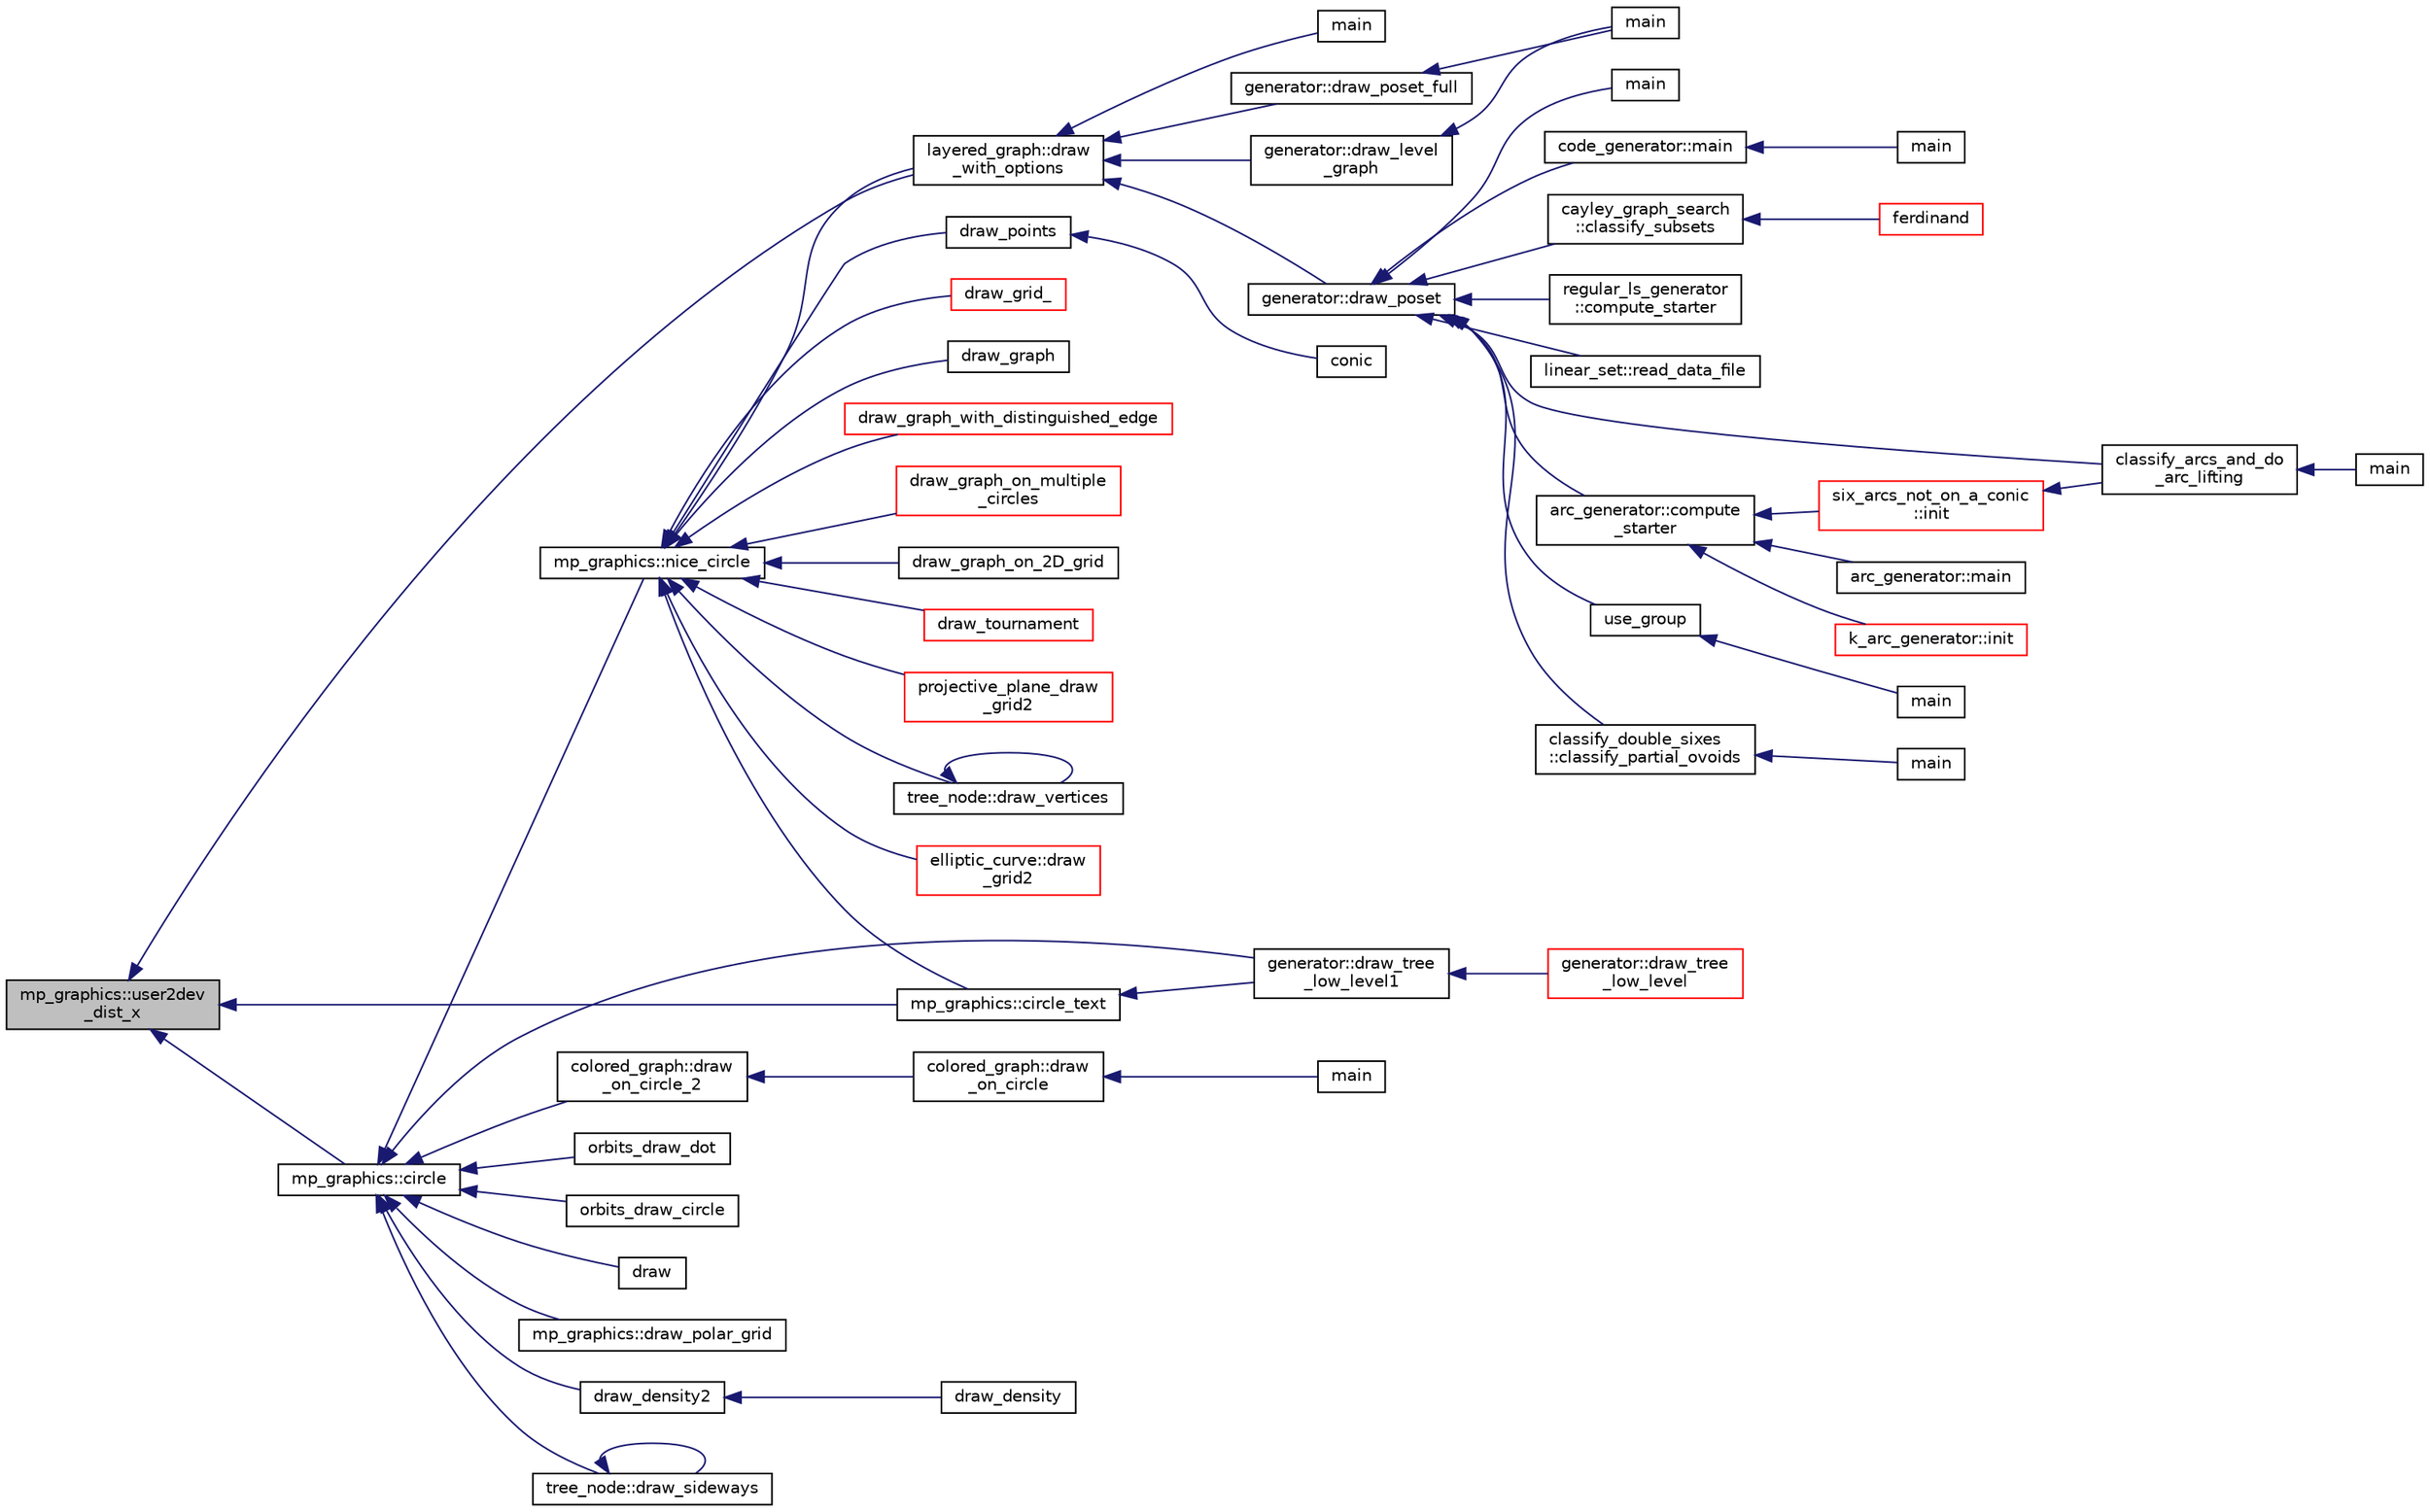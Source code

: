 digraph "mp_graphics::user2dev_dist_x"
{
  edge [fontname="Helvetica",fontsize="10",labelfontname="Helvetica",labelfontsize="10"];
  node [fontname="Helvetica",fontsize="10",shape=record];
  rankdir="LR";
  Node8284 [label="mp_graphics::user2dev\l_dist_x",height=0.2,width=0.4,color="black", fillcolor="grey75", style="filled", fontcolor="black"];
  Node8284 -> Node8285 [dir="back",color="midnightblue",fontsize="10",style="solid",fontname="Helvetica"];
  Node8285 [label="layered_graph::draw\l_with_options",height=0.2,width=0.4,color="black", fillcolor="white", style="filled",URL="$da/db1/classlayered__graph.html#a4c76e40c6cf5bfb2ab2df20c33e846bc"];
  Node8285 -> Node8286 [dir="back",color="midnightblue",fontsize="10",style="solid",fontname="Helvetica"];
  Node8286 [label="main",height=0.2,width=0.4,color="black", fillcolor="white", style="filled",URL="$da/d62/layered__graph__main_8_c.html#a217dbf8b442f20279ea00b898af96f52"];
  Node8285 -> Node8287 [dir="back",color="midnightblue",fontsize="10",style="solid",fontname="Helvetica"];
  Node8287 [label="generator::draw_poset_full",height=0.2,width=0.4,color="black", fillcolor="white", style="filled",URL="$d7/d73/classgenerator.html#a6f7f90e50993905db31342536ac59d8c"];
  Node8287 -> Node8288 [dir="back",color="midnightblue",fontsize="10",style="solid",fontname="Helvetica"];
  Node8288 [label="main",height=0.2,width=0.4,color="black", fillcolor="white", style="filled",URL="$de/d2d/graph_2graph_8_c.html#a217dbf8b442f20279ea00b898af96f52"];
  Node8285 -> Node8289 [dir="back",color="midnightblue",fontsize="10",style="solid",fontname="Helvetica"];
  Node8289 [label="generator::draw_poset",height=0.2,width=0.4,color="black", fillcolor="white", style="filled",URL="$d7/d73/classgenerator.html#aa4f99c75a86701ba85e514a294efdf3a"];
  Node8289 -> Node8290 [dir="back",color="midnightblue",fontsize="10",style="solid",fontname="Helvetica"];
  Node8290 [label="main",height=0.2,width=0.4,color="black", fillcolor="white", style="filled",URL="$d1/d5e/blt__main_8_c.html#a217dbf8b442f20279ea00b898af96f52"];
  Node8289 -> Node8291 [dir="back",color="midnightblue",fontsize="10",style="solid",fontname="Helvetica"];
  Node8291 [label="code_generator::main",height=0.2,width=0.4,color="black", fillcolor="white", style="filled",URL="$db/d37/classcode__generator.html#ab3cf3a306e4032c2b471ac95321c599f"];
  Node8291 -> Node8292 [dir="back",color="midnightblue",fontsize="10",style="solid",fontname="Helvetica"];
  Node8292 [label="main",height=0.2,width=0.4,color="black", fillcolor="white", style="filled",URL="$d4/d4f/codes_8_c.html#a217dbf8b442f20279ea00b898af96f52"];
  Node8289 -> Node8293 [dir="back",color="midnightblue",fontsize="10",style="solid",fontname="Helvetica"];
  Node8293 [label="cayley_graph_search\l::classify_subsets",height=0.2,width=0.4,color="black", fillcolor="white", style="filled",URL="$de/dae/classcayley__graph__search.html#a4cf8a90752e018a281481ac80ad52c4b"];
  Node8293 -> Node8294 [dir="back",color="midnightblue",fontsize="10",style="solid",fontname="Helvetica"];
  Node8294 [label="ferdinand",height=0.2,width=0.4,color="red", fillcolor="white", style="filled",URL="$da/df3/ferdinand_8_c.html#a322b57727d23cf5a0932f11c30ea18d9"];
  Node8289 -> Node8296 [dir="back",color="midnightblue",fontsize="10",style="solid",fontname="Helvetica"];
  Node8296 [label="regular_ls_generator\l::compute_starter",height=0.2,width=0.4,color="black", fillcolor="white", style="filled",URL="$d2/dd8/classregular__ls__generator.html#aa38907741058694a73194b02ceb4a53d"];
  Node8289 -> Node8297 [dir="back",color="midnightblue",fontsize="10",style="solid",fontname="Helvetica"];
  Node8297 [label="linear_set::read_data_file",height=0.2,width=0.4,color="black", fillcolor="white", style="filled",URL="$dd/d86/classlinear__set.html#a9a5cd28cc81be7ee41002b2e3114c2cb"];
  Node8289 -> Node8298 [dir="back",color="midnightblue",fontsize="10",style="solid",fontname="Helvetica"];
  Node8298 [label="classify_arcs_and_do\l_arc_lifting",height=0.2,width=0.4,color="black", fillcolor="white", style="filled",URL="$d6/dc3/arc__lifting__main_8_c.html#afdd7be16f16b8c71e9a72fe5f6a0b59c"];
  Node8298 -> Node8299 [dir="back",color="midnightblue",fontsize="10",style="solid",fontname="Helvetica"];
  Node8299 [label="main",height=0.2,width=0.4,color="black", fillcolor="white", style="filled",URL="$d6/dc3/arc__lifting__main_8_c.html#a217dbf8b442f20279ea00b898af96f52"];
  Node8289 -> Node8300 [dir="back",color="midnightblue",fontsize="10",style="solid",fontname="Helvetica"];
  Node8300 [label="use_group",height=0.2,width=0.4,color="black", fillcolor="white", style="filled",URL="$d9/d9f/all__cliques_8_c.html#aba62531e97173264c39afe2c7857af31"];
  Node8300 -> Node8301 [dir="back",color="midnightblue",fontsize="10",style="solid",fontname="Helvetica"];
  Node8301 [label="main",height=0.2,width=0.4,color="black", fillcolor="white", style="filled",URL="$d9/d9f/all__cliques_8_c.html#a3c04138a5bfe5d72780bb7e82a18e627"];
  Node8289 -> Node8302 [dir="back",color="midnightblue",fontsize="10",style="solid",fontname="Helvetica"];
  Node8302 [label="arc_generator::compute\l_starter",height=0.2,width=0.4,color="black", fillcolor="white", style="filled",URL="$d4/d21/classarc__generator.html#aad1dcec3a1c302e743d574bd1ac857d9"];
  Node8302 -> Node8303 [dir="back",color="midnightblue",fontsize="10",style="solid",fontname="Helvetica"];
  Node8303 [label="arc_generator::main",height=0.2,width=0.4,color="black", fillcolor="white", style="filled",URL="$d4/d21/classarc__generator.html#ad80140b51b165dad1fe6ab232be7829a"];
  Node8302 -> Node8304 [dir="back",color="midnightblue",fontsize="10",style="solid",fontname="Helvetica"];
  Node8304 [label="k_arc_generator::init",height=0.2,width=0.4,color="red", fillcolor="white", style="filled",URL="$d6/dd8/classk__arc__generator.html#a6036d9f52ede9f8ca681505626b5361d"];
  Node8302 -> Node8306 [dir="back",color="midnightblue",fontsize="10",style="solid",fontname="Helvetica"];
  Node8306 [label="six_arcs_not_on_a_conic\l::init",height=0.2,width=0.4,color="red", fillcolor="white", style="filled",URL="$d8/de6/classsix__arcs__not__on__a__conic.html#a7a4d5cf8a098488729934cfa8a70944a"];
  Node8306 -> Node8298 [dir="back",color="midnightblue",fontsize="10",style="solid",fontname="Helvetica"];
  Node8289 -> Node8308 [dir="back",color="midnightblue",fontsize="10",style="solid",fontname="Helvetica"];
  Node8308 [label="classify_double_sixes\l::classify_partial_ovoids",height=0.2,width=0.4,color="black", fillcolor="white", style="filled",URL="$dd/d23/classclassify__double__sixes.html#a2253fca143a0e8a3e39655eb05668ae9"];
  Node8308 -> Node8309 [dir="back",color="midnightblue",fontsize="10",style="solid",fontname="Helvetica"];
  Node8309 [label="main",height=0.2,width=0.4,color="black", fillcolor="white", style="filled",URL="$df/df8/surface__classify_8_c.html#a217dbf8b442f20279ea00b898af96f52"];
  Node8285 -> Node8310 [dir="back",color="midnightblue",fontsize="10",style="solid",fontname="Helvetica"];
  Node8310 [label="generator::draw_level\l_graph",height=0.2,width=0.4,color="black", fillcolor="white", style="filled",URL="$d7/d73/classgenerator.html#a6bbc7b7aafea55ff8e202efc43ab263c"];
  Node8310 -> Node8288 [dir="back",color="midnightblue",fontsize="10",style="solid",fontname="Helvetica"];
  Node8284 -> Node8311 [dir="back",color="midnightblue",fontsize="10",style="solid",fontname="Helvetica"];
  Node8311 [label="mp_graphics::circle",height=0.2,width=0.4,color="black", fillcolor="white", style="filled",URL="$da/d2c/classmp__graphics.html#a0e1e32cdfd93dd41678a1dda2671ab6e"];
  Node8311 -> Node8312 [dir="back",color="midnightblue",fontsize="10",style="solid",fontname="Helvetica"];
  Node8312 [label="colored_graph::draw\l_on_circle_2",height=0.2,width=0.4,color="black", fillcolor="white", style="filled",URL="$dc/de2/classcolored__graph.html#a5491c0aa5ba7e60fb694fe7fbbc5ce8a"];
  Node8312 -> Node8313 [dir="back",color="midnightblue",fontsize="10",style="solid",fontname="Helvetica"];
  Node8313 [label="colored_graph::draw\l_on_circle",height=0.2,width=0.4,color="black", fillcolor="white", style="filled",URL="$dc/de2/classcolored__graph.html#af5b7af38772c569cc0d6ab1d7c1fe20b"];
  Node8313 -> Node8314 [dir="back",color="midnightblue",fontsize="10",style="solid",fontname="Helvetica"];
  Node8314 [label="main",height=0.2,width=0.4,color="black", fillcolor="white", style="filled",URL="$d2/dfa/draw__colored__graph_8_c.html#a3c04138a5bfe5d72780bb7e82a18e627"];
  Node8311 -> Node8315 [dir="back",color="midnightblue",fontsize="10",style="solid",fontname="Helvetica"];
  Node8315 [label="orbits_draw_dot",height=0.2,width=0.4,color="black", fillcolor="white", style="filled",URL="$d9/d29/draw_8_c.html#a20a270e8cc52b4a32cdd36bfa75d849e"];
  Node8311 -> Node8316 [dir="back",color="midnightblue",fontsize="10",style="solid",fontname="Helvetica"];
  Node8316 [label="orbits_draw_circle",height=0.2,width=0.4,color="black", fillcolor="white", style="filled",URL="$d9/d29/draw_8_c.html#aab67c26d29e82151142b788f15c5fe1e"];
  Node8311 -> Node8317 [dir="back",color="midnightblue",fontsize="10",style="solid",fontname="Helvetica"];
  Node8317 [label="draw",height=0.2,width=0.4,color="black", fillcolor="white", style="filled",URL="$d7/d04/graphics_8h.html#a2f0462cf6d66f0096ed82a8dad6e4c3d"];
  Node8311 -> Node8318 [dir="back",color="midnightblue",fontsize="10",style="solid",fontname="Helvetica"];
  Node8318 [label="mp_graphics::draw_polar_grid",height=0.2,width=0.4,color="black", fillcolor="white", style="filled",URL="$da/d2c/classmp__graphics.html#a6fddb7e055dd8099413f41489342fcff"];
  Node8311 -> Node8319 [dir="back",color="midnightblue",fontsize="10",style="solid",fontname="Helvetica"];
  Node8319 [label="mp_graphics::nice_circle",height=0.2,width=0.4,color="black", fillcolor="white", style="filled",URL="$da/d2c/classmp__graphics.html#a29055ee6a26b527757614c4e75911ade"];
  Node8319 -> Node8320 [dir="back",color="midnightblue",fontsize="10",style="solid",fontname="Helvetica"];
  Node8320 [label="draw_points",height=0.2,width=0.4,color="black", fillcolor="white", style="filled",URL="$d4/de8/conic_8_c.html#aee69d86bdad98af95960ee1aa7effa3a"];
  Node8320 -> Node8321 [dir="back",color="midnightblue",fontsize="10",style="solid",fontname="Helvetica"];
  Node8321 [label="conic",height=0.2,width=0.4,color="black", fillcolor="white", style="filled",URL="$d4/de8/conic_8_c.html#a96def9474b981a9d5831a9b48d85d652"];
  Node8319 -> Node8322 [dir="back",color="midnightblue",fontsize="10",style="solid",fontname="Helvetica"];
  Node8322 [label="draw_grid_",height=0.2,width=0.4,color="red", fillcolor="white", style="filled",URL="$da/d6d/field_8_c.html#a7d63b7cbb41f5eee173cf829ac238a23"];
  Node8319 -> Node8285 [dir="back",color="midnightblue",fontsize="10",style="solid",fontname="Helvetica"];
  Node8319 -> Node8325 [dir="back",color="midnightblue",fontsize="10",style="solid",fontname="Helvetica"];
  Node8325 [label="draw_graph",height=0.2,width=0.4,color="black", fillcolor="white", style="filled",URL="$d7/d04/graphics_8h.html#af937131778e8fbd30fd890cf5423f839"];
  Node8319 -> Node8326 [dir="back",color="midnightblue",fontsize="10",style="solid",fontname="Helvetica"];
  Node8326 [label="draw_graph_with_distinguished_edge",height=0.2,width=0.4,color="red", fillcolor="white", style="filled",URL="$d7/d04/graphics_8h.html#a988569053fbe52d7320623c4e27b8aca"];
  Node8319 -> Node8331 [dir="back",color="midnightblue",fontsize="10",style="solid",fontname="Helvetica"];
  Node8331 [label="draw_graph_on_multiple\l_circles",height=0.2,width=0.4,color="red", fillcolor="white", style="filled",URL="$d7/d04/graphics_8h.html#a63ab8fc9db24e6b7a4d0c2994ebb5013"];
  Node8319 -> Node8335 [dir="back",color="midnightblue",fontsize="10",style="solid",fontname="Helvetica"];
  Node8335 [label="draw_graph_on_2D_grid",height=0.2,width=0.4,color="black", fillcolor="white", style="filled",URL="$d7/d04/graphics_8h.html#af1fb7eed73ca4b08ce41329c6b843f6b"];
  Node8319 -> Node8336 [dir="back",color="midnightblue",fontsize="10",style="solid",fontname="Helvetica"];
  Node8336 [label="draw_tournament",height=0.2,width=0.4,color="red", fillcolor="white", style="filled",URL="$d7/d04/graphics_8h.html#abdcf81159ed67c2b19501ea77dbbf6c9"];
  Node8319 -> Node8339 [dir="back",color="midnightblue",fontsize="10",style="solid",fontname="Helvetica"];
  Node8339 [label="mp_graphics::circle_text",height=0.2,width=0.4,color="black", fillcolor="white", style="filled",URL="$da/d2c/classmp__graphics.html#aa50563fd445efab70c7abc5700c6049b"];
  Node8339 -> Node8340 [dir="back",color="midnightblue",fontsize="10",style="solid",fontname="Helvetica"];
  Node8340 [label="generator::draw_tree\l_low_level1",height=0.2,width=0.4,color="black", fillcolor="white", style="filled",URL="$d7/d73/classgenerator.html#a05c91a8f773c25fbad2e806201d5f0d3"];
  Node8340 -> Node8341 [dir="back",color="midnightblue",fontsize="10",style="solid",fontname="Helvetica"];
  Node8341 [label="generator::draw_tree\l_low_level",height=0.2,width=0.4,color="red", fillcolor="white", style="filled",URL="$d7/d73/classgenerator.html#a7ec4c0902ecfc19049792b60526ae446"];
  Node8319 -> Node8393 [dir="back",color="midnightblue",fontsize="10",style="solid",fontname="Helvetica"];
  Node8393 [label="projective_plane_draw\l_grid2",height=0.2,width=0.4,color="red", fillcolor="white", style="filled",URL="$de/dea/plot_8_c.html#ab39804332acaaaaa6c7f3fd56ac914b3"];
  Node8319 -> Node8330 [dir="back",color="midnightblue",fontsize="10",style="solid",fontname="Helvetica"];
  Node8330 [label="tree_node::draw_vertices",height=0.2,width=0.4,color="black", fillcolor="white", style="filled",URL="$df/dbf/classtree__node.html#a8eaf9ec1be67f5e8110b8b38fbe8a7ab"];
  Node8330 -> Node8330 [dir="back",color="midnightblue",fontsize="10",style="solid",fontname="Helvetica"];
  Node8319 -> Node8400 [dir="back",color="midnightblue",fontsize="10",style="solid",fontname="Helvetica"];
  Node8400 [label="elliptic_curve::draw\l_grid2",height=0.2,width=0.4,color="red", fillcolor="white", style="filled",URL="$d3/dea/classelliptic__curve.html#a20f858541aed9bfaabdf69b10f18cdbe"];
  Node8311 -> Node8402 [dir="back",color="midnightblue",fontsize="10",style="solid",fontname="Helvetica"];
  Node8402 [label="draw_density2",height=0.2,width=0.4,color="black", fillcolor="white", style="filled",URL="$de/dea/plot_8_c.html#a4325acc4eb31709cb6d3e5055c5196de"];
  Node8402 -> Node8403 [dir="back",color="midnightblue",fontsize="10",style="solid",fontname="Helvetica"];
  Node8403 [label="draw_density",height=0.2,width=0.4,color="black", fillcolor="white", style="filled",URL="$de/dea/plot_8_c.html#aacb709615412b4c930421172d579dbba"];
  Node8311 -> Node8404 [dir="back",color="midnightblue",fontsize="10",style="solid",fontname="Helvetica"];
  Node8404 [label="tree_node::draw_sideways",height=0.2,width=0.4,color="black", fillcolor="white", style="filled",URL="$df/dbf/classtree__node.html#a9b2f0bf6523c86a1fe755f6186180adb"];
  Node8404 -> Node8404 [dir="back",color="midnightblue",fontsize="10",style="solid",fontname="Helvetica"];
  Node8311 -> Node8340 [dir="back",color="midnightblue",fontsize="10",style="solid",fontname="Helvetica"];
  Node8284 -> Node8339 [dir="back",color="midnightblue",fontsize="10",style="solid",fontname="Helvetica"];
}
